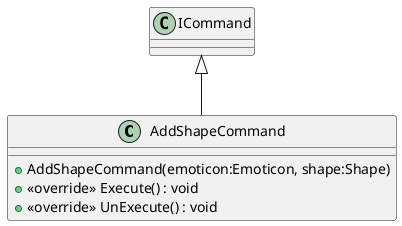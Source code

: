 @startuml
class AddShapeCommand {
    + AddShapeCommand(emoticon:Emoticon, shape:Shape)
    + <<override>> Execute() : void
    + <<override>> UnExecute() : void
}
ICommand <|-- AddShapeCommand
@enduml

